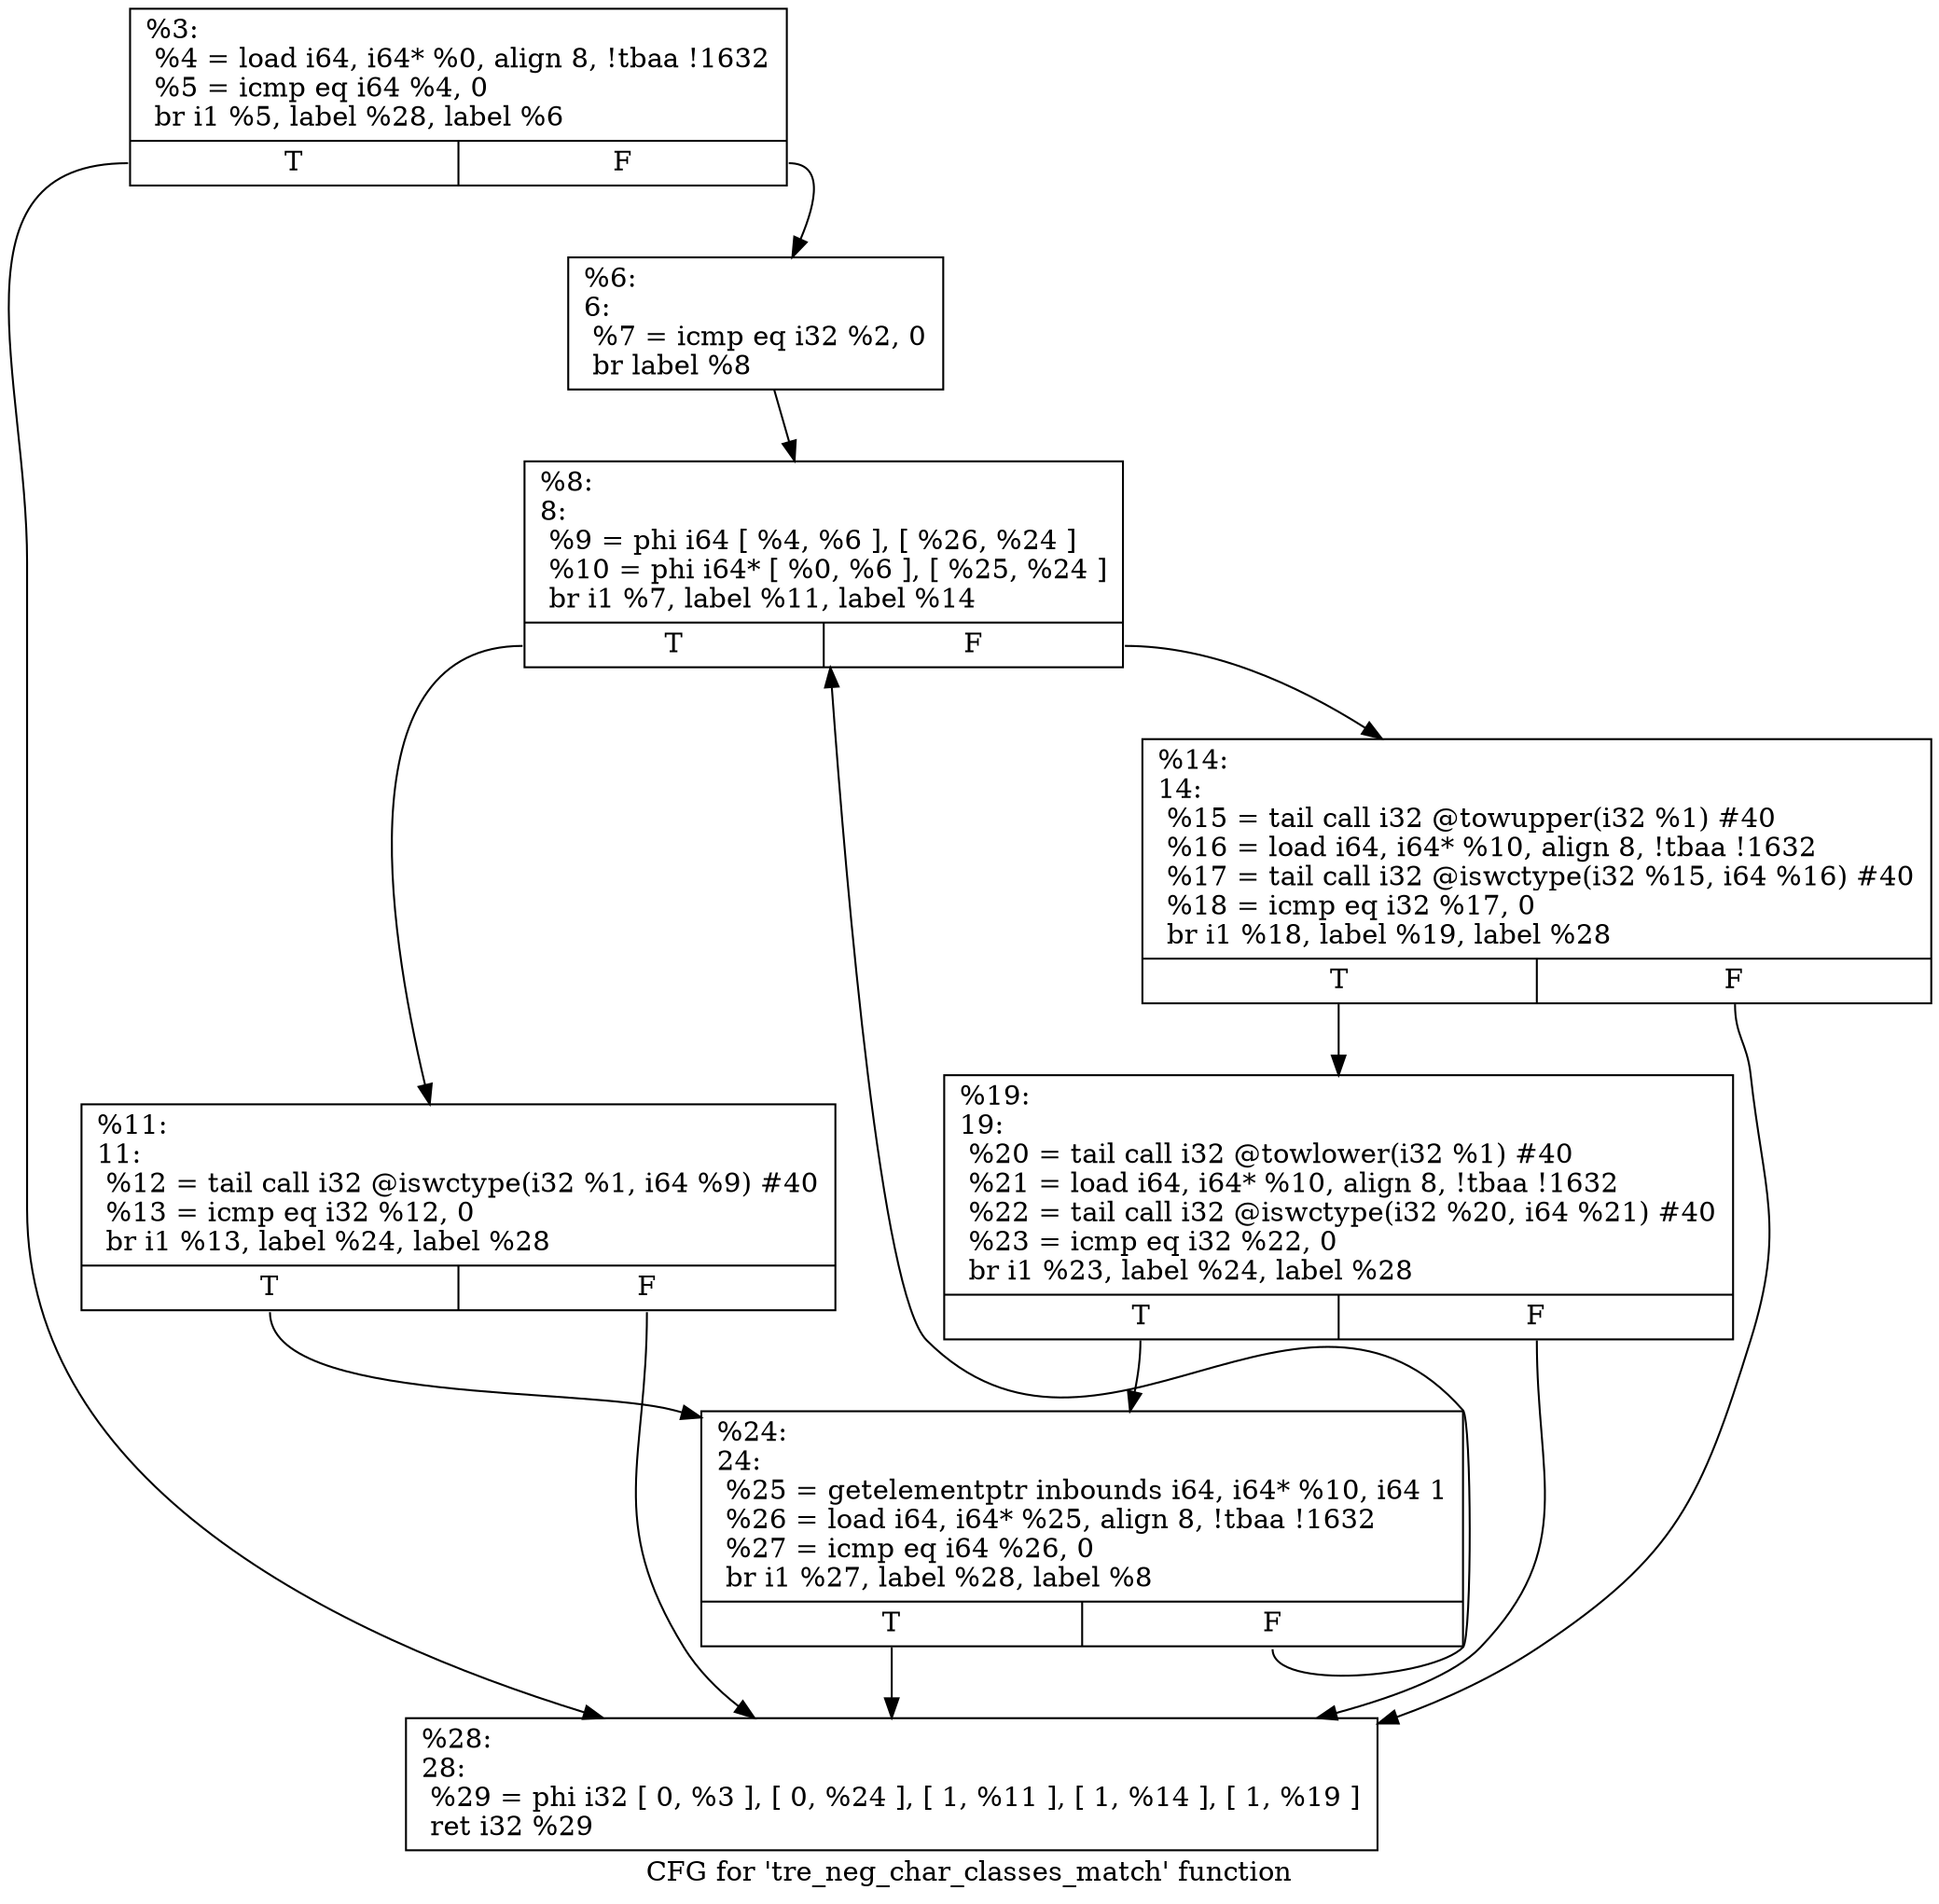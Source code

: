 digraph "CFG for 'tre_neg_char_classes_match' function" {
	label="CFG for 'tre_neg_char_classes_match' function";

	Node0x1e29a50 [shape=record,label="{%3:\l  %4 = load i64, i64* %0, align 8, !tbaa !1632\l  %5 = icmp eq i64 %4, 0\l  br i1 %5, label %28, label %6\l|{<s0>T|<s1>F}}"];
	Node0x1e29a50:s0 -> Node0x1e29c80;
	Node0x1e29a50:s1 -> Node0x1e29aa0;
	Node0x1e29aa0 [shape=record,label="{%6:\l6:                                                \l  %7 = icmp eq i32 %2, 0\l  br label %8\l}"];
	Node0x1e29aa0 -> Node0x1e29af0;
	Node0x1e29af0 [shape=record,label="{%8:\l8:                                                \l  %9 = phi i64 [ %4, %6 ], [ %26, %24 ]\l  %10 = phi i64* [ %0, %6 ], [ %25, %24 ]\l  br i1 %7, label %11, label %14\l|{<s0>T|<s1>F}}"];
	Node0x1e29af0:s0 -> Node0x1e29b40;
	Node0x1e29af0:s1 -> Node0x1e29b90;
	Node0x1e29b40 [shape=record,label="{%11:\l11:                                               \l  %12 = tail call i32 @iswctype(i32 %1, i64 %9) #40\l  %13 = icmp eq i32 %12, 0\l  br i1 %13, label %24, label %28\l|{<s0>T|<s1>F}}"];
	Node0x1e29b40:s0 -> Node0x1e29c30;
	Node0x1e29b40:s1 -> Node0x1e29c80;
	Node0x1e29b90 [shape=record,label="{%14:\l14:                                               \l  %15 = tail call i32 @towupper(i32 %1) #40\l  %16 = load i64, i64* %10, align 8, !tbaa !1632\l  %17 = tail call i32 @iswctype(i32 %15, i64 %16) #40\l  %18 = icmp eq i32 %17, 0\l  br i1 %18, label %19, label %28\l|{<s0>T|<s1>F}}"];
	Node0x1e29b90:s0 -> Node0x1e29be0;
	Node0x1e29b90:s1 -> Node0x1e29c80;
	Node0x1e29be0 [shape=record,label="{%19:\l19:                                               \l  %20 = tail call i32 @towlower(i32 %1) #40\l  %21 = load i64, i64* %10, align 8, !tbaa !1632\l  %22 = tail call i32 @iswctype(i32 %20, i64 %21) #40\l  %23 = icmp eq i32 %22, 0\l  br i1 %23, label %24, label %28\l|{<s0>T|<s1>F}}"];
	Node0x1e29be0:s0 -> Node0x1e29c30;
	Node0x1e29be0:s1 -> Node0x1e29c80;
	Node0x1e29c30 [shape=record,label="{%24:\l24:                                               \l  %25 = getelementptr inbounds i64, i64* %10, i64 1\l  %26 = load i64, i64* %25, align 8, !tbaa !1632\l  %27 = icmp eq i64 %26, 0\l  br i1 %27, label %28, label %8\l|{<s0>T|<s1>F}}"];
	Node0x1e29c30:s0 -> Node0x1e29c80;
	Node0x1e29c30:s1 -> Node0x1e29af0;
	Node0x1e29c80 [shape=record,label="{%28:\l28:                                               \l  %29 = phi i32 [ 0, %3 ], [ 0, %24 ], [ 1, %11 ], [ 1, %14 ], [ 1, %19 ]\l  ret i32 %29\l}"];
}
